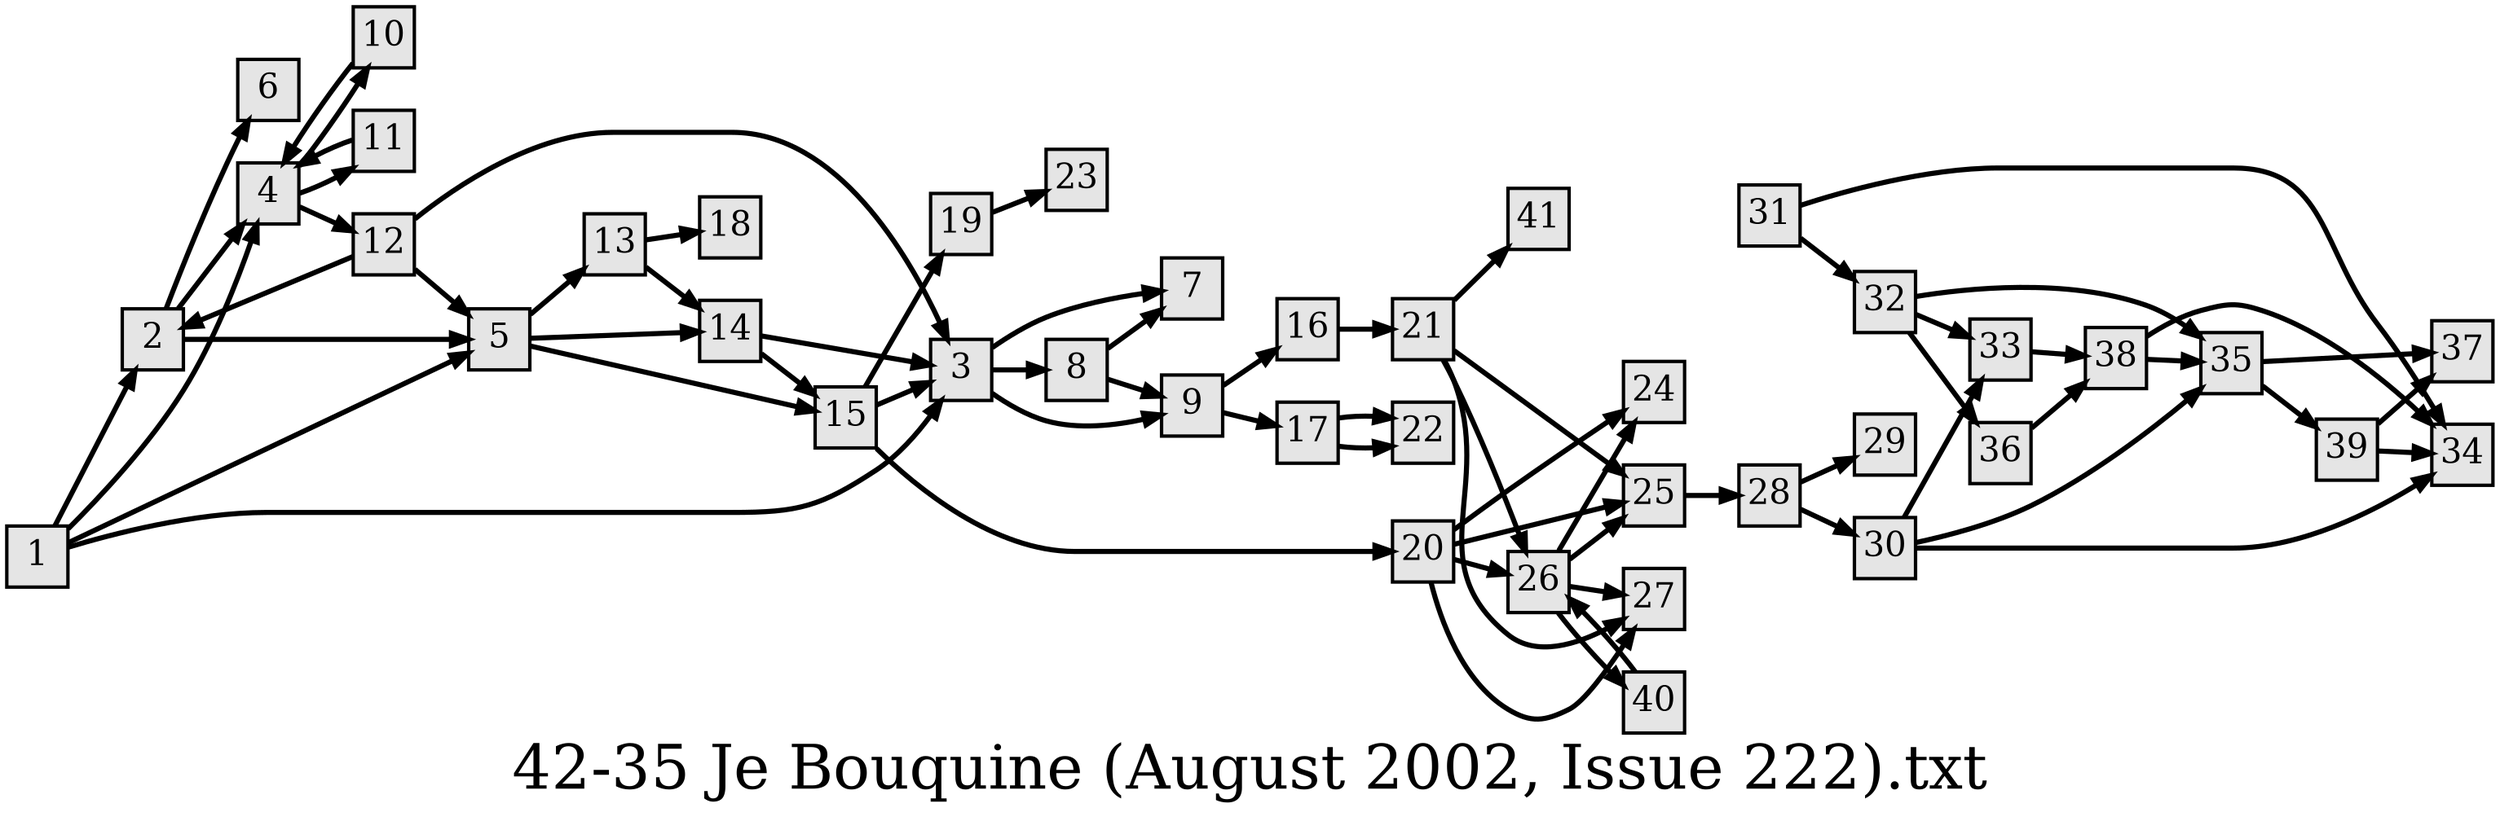 digraph g{
  graph [ label="42-35 Je Bouquine (August 2002, Issue 222).txt" rankdir=LR, ordering=out, fontsize=36, nodesep="0.35", ranksep="0.45"];
  node  [shape=rect, penwidth=2, fontsize=20, style=filled, fillcolor=grey90, margin="0,0", labelfloat=true, regular=true, fixedsize=true];
  edge  [labelfloat=true, penwidth=3, fontsize=12];
  
  1 -> 2;
  1 -> 3;
  1 -> 4;
  1 -> 5;
  2 -> 6;
  2 -> 4;
  2 -> 5;
  3 -> 7;
  3 -> 8;
  3 -> 9;
  4 -> 10;
  4 -> 11;
  4 -> 12;
  5 -> 13;
  5 -> 14;
  5 -> 15;
  8 -> 7;
  8 -> 9;
  9 -> 16;
  9 -> 17;
  10 -> 4;
  11 -> 4;
  12 -> 3;
  12 -> 2;
  12 -> 5;
  13 -> 18;
  13 -> 14;
  14 -> 3;
  14 -> 15;
  15 -> 19;
  15 -> 3;
  15 -> 20;
  16 -> 21;
  17 -> 22;
  17 -> 22;
  19 -> 23;
  20 -> 24;
  20 -> 25;
  20 -> 26;
  20 -> 27;
  21 -> 41;
  21 -> 25;
  21 -> 26;
  21 -> 27;
  25 -> 28;
  26 -> 24;
  26 -> 25;
  26 -> 27;
  26 -> 40;
  28 -> 29;
  28 -> 30;
  30 -> 33;
  30 -> 34;
  30 -> 35;
  31 -> 34;
  31 -> 32;
  32 -> 35;
  32 -> 33;
  32 -> 36;
  33 -> 38;
  35 -> 37;
  35 -> 39;
  36 -> 38;
  38 -> 34;
  38 -> 35;
  39 -> 37;
  39 -> 34;
  40 -> 26;
}

